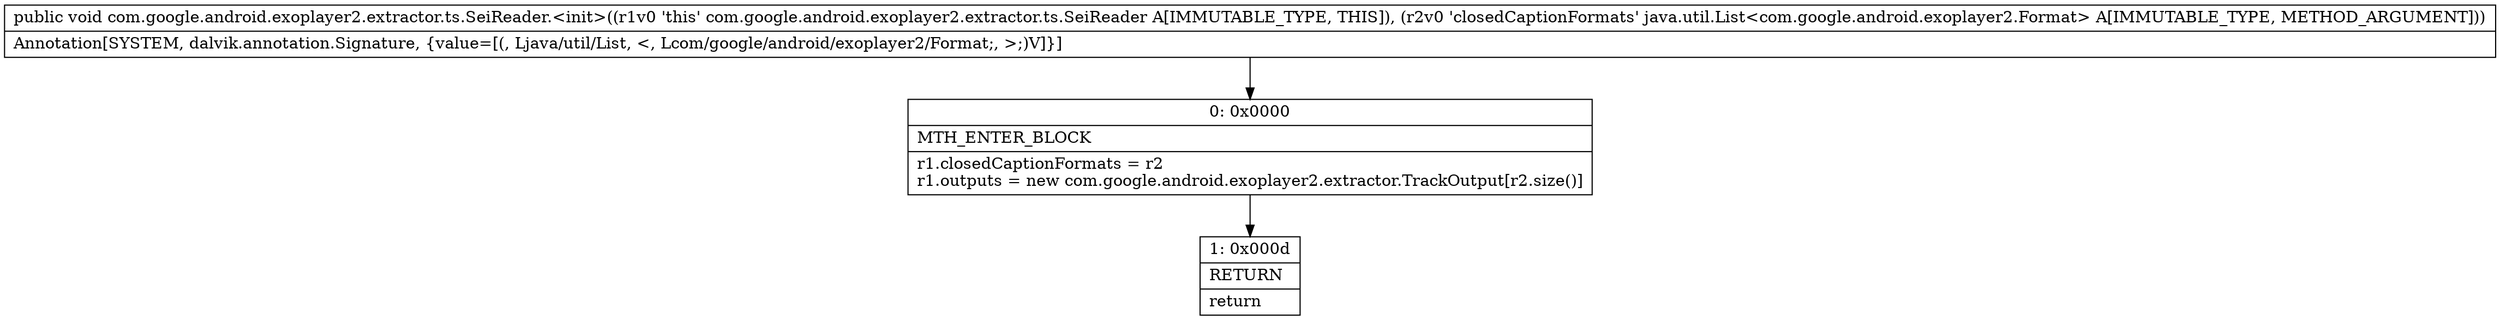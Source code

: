 digraph "CFG forcom.google.android.exoplayer2.extractor.ts.SeiReader.\<init\>(Ljava\/util\/List;)V" {
Node_0 [shape=record,label="{0\:\ 0x0000|MTH_ENTER_BLOCK\l|r1.closedCaptionFormats = r2\lr1.outputs = new com.google.android.exoplayer2.extractor.TrackOutput[r2.size()]\l}"];
Node_1 [shape=record,label="{1\:\ 0x000d|RETURN\l|return\l}"];
MethodNode[shape=record,label="{public void com.google.android.exoplayer2.extractor.ts.SeiReader.\<init\>((r1v0 'this' com.google.android.exoplayer2.extractor.ts.SeiReader A[IMMUTABLE_TYPE, THIS]), (r2v0 'closedCaptionFormats' java.util.List\<com.google.android.exoplayer2.Format\> A[IMMUTABLE_TYPE, METHOD_ARGUMENT]))  | Annotation[SYSTEM, dalvik.annotation.Signature, \{value=[(, Ljava\/util\/List, \<, Lcom\/google\/android\/exoplayer2\/Format;, \>;)V]\}]\l}"];
MethodNode -> Node_0;
Node_0 -> Node_1;
}

